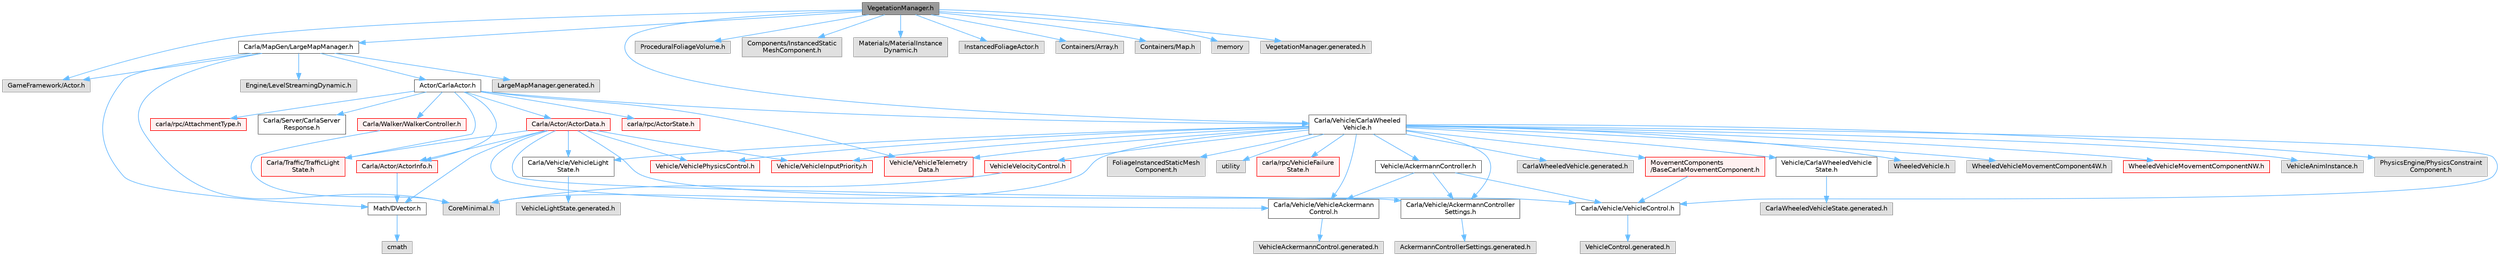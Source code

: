 digraph "VegetationManager.h"
{
 // INTERACTIVE_SVG=YES
 // LATEX_PDF_SIZE
  bgcolor="transparent";
  edge [fontname=Helvetica,fontsize=10,labelfontname=Helvetica,labelfontsize=10];
  node [fontname=Helvetica,fontsize=10,shape=box,height=0.2,width=0.4];
  Node1 [id="Node000001",label="VegetationManager.h",height=0.2,width=0.4,color="gray40", fillcolor="grey60", style="filled", fontcolor="black",tooltip=" "];
  Node1 -> Node2 [id="edge1_Node000001_Node000002",color="steelblue1",style="solid",tooltip=" "];
  Node2 [id="Node000002",label="GameFramework/Actor.h",height=0.2,width=0.4,color="grey60", fillcolor="#E0E0E0", style="filled",tooltip=" "];
  Node1 -> Node3 [id="edge2_Node000001_Node000003",color="steelblue1",style="solid",tooltip=" "];
  Node3 [id="Node000003",label="ProceduralFoliageVolume.h",height=0.2,width=0.4,color="grey60", fillcolor="#E0E0E0", style="filled",tooltip=" "];
  Node1 -> Node4 [id="edge3_Node000001_Node000004",color="steelblue1",style="solid",tooltip=" "];
  Node4 [id="Node000004",label="Components/InstancedStatic\lMeshComponent.h",height=0.2,width=0.4,color="grey60", fillcolor="#E0E0E0", style="filled",tooltip=" "];
  Node1 -> Node5 [id="edge4_Node000001_Node000005",color="steelblue1",style="solid",tooltip=" "];
  Node5 [id="Node000005",label="Materials/MaterialInstance\lDynamic.h",height=0.2,width=0.4,color="grey60", fillcolor="#E0E0E0", style="filled",tooltip=" "];
  Node1 -> Node6 [id="edge5_Node000001_Node000006",color="steelblue1",style="solid",tooltip=" "];
  Node6 [id="Node000006",label="InstancedFoliageActor.h",height=0.2,width=0.4,color="grey60", fillcolor="#E0E0E0", style="filled",tooltip=" "];
  Node1 -> Node7 [id="edge6_Node000001_Node000007",color="steelblue1",style="solid",tooltip=" "];
  Node7 [id="Node000007",label="Containers/Array.h",height=0.2,width=0.4,color="grey60", fillcolor="#E0E0E0", style="filled",tooltip=" "];
  Node1 -> Node8 [id="edge7_Node000001_Node000008",color="steelblue1",style="solid",tooltip=" "];
  Node8 [id="Node000008",label="Containers/Map.h",height=0.2,width=0.4,color="grey60", fillcolor="#E0E0E0", style="filled",tooltip=" "];
  Node1 -> Node9 [id="edge8_Node000001_Node000009",color="steelblue1",style="solid",tooltip=" "];
  Node9 [id="Node000009",label="Carla/MapGen/LargeMapManager.h",height=0.2,width=0.4,color="grey40", fillcolor="white", style="filled",URL="$d3/d30/LargeMapManager_8h.html",tooltip=" "];
  Node9 -> Node10 [id="edge9_Node000009_Node000010",color="steelblue1",style="solid",tooltip=" "];
  Node10 [id="Node000010",label="CoreMinimal.h",height=0.2,width=0.4,color="grey60", fillcolor="#E0E0E0", style="filled",tooltip=" "];
  Node9 -> Node11 [id="edge10_Node000009_Node000011",color="steelblue1",style="solid",tooltip=" "];
  Node11 [id="Node000011",label="Actor/CarlaActor.h",height=0.2,width=0.4,color="grey40", fillcolor="white", style="filled",URL="$de/d36/CarlaActor_8h.html",tooltip=" "];
  Node11 -> Node12 [id="edge11_Node000011_Node000012",color="steelblue1",style="solid",tooltip=" "];
  Node12 [id="Node000012",label="Carla/Actor/ActorInfo.h",height=0.2,width=0.4,color="red", fillcolor="#FFF0F0", style="filled",URL="$d0/d4e/ActorInfo_8h.html",tooltip=" "];
  Node12 -> Node43 [id="edge12_Node000012_Node000043",color="steelblue1",style="solid",tooltip=" "];
  Node43 [id="Node000043",label="Math/DVector.h",height=0.2,width=0.4,color="grey40", fillcolor="white", style="filled",URL="$d5/d94/DVector_8h.html",tooltip=" "];
  Node43 -> Node44 [id="edge13_Node000043_Node000044",color="steelblue1",style="solid",tooltip=" "];
  Node44 [id="Node000044",label="cmath",height=0.2,width=0.4,color="grey60", fillcolor="#E0E0E0", style="filled",tooltip=" "];
  Node11 -> Node68 [id="edge14_Node000011_Node000068",color="steelblue1",style="solid",tooltip=" "];
  Node68 [id="Node000068",label="Carla/Actor/ActorData.h",height=0.2,width=0.4,color="red", fillcolor="#FFF0F0", style="filled",URL="$de/d7d/ActorData_8h.html",tooltip=" "];
  Node68 -> Node12 [id="edge15_Node000068_Node000012",color="steelblue1",style="solid",tooltip=" "];
  Node68 -> Node43 [id="edge16_Node000068_Node000043",color="steelblue1",style="solid",tooltip=" "];
  Node68 -> Node69 [id="edge17_Node000068_Node000069",color="steelblue1",style="solid",tooltip=" "];
  Node69 [id="Node000069",label="Carla/Vehicle/AckermannController\lSettings.h",height=0.2,width=0.4,color="grey40", fillcolor="white", style="filled",URL="$df/d92/Unreal_2CarlaUE4_2Plugins_2Carla_2Source_2Carla_2Vehicle_2AckermannControllerSettings_8h.html",tooltip=" "];
  Node69 -> Node70 [id="edge18_Node000069_Node000070",color="steelblue1",style="solid",tooltip=" "];
  Node70 [id="Node000070",label="AckermannControllerSettings.generated.h",height=0.2,width=0.4,color="grey60", fillcolor="#E0E0E0", style="filled",tooltip=" "];
  Node68 -> Node71 [id="edge19_Node000068_Node000071",color="steelblue1",style="solid",tooltip=" "];
  Node71 [id="Node000071",label="Carla/Vehicle/VehicleAckermann\lControl.h",height=0.2,width=0.4,color="grey40", fillcolor="white", style="filled",URL="$d7/d1a/Unreal_2CarlaUE4_2Plugins_2Carla_2Source_2Carla_2Vehicle_2VehicleAckermannControl_8h.html",tooltip=" "];
  Node71 -> Node72 [id="edge20_Node000071_Node000072",color="steelblue1",style="solid",tooltip=" "];
  Node72 [id="Node000072",label="VehicleAckermannControl.generated.h",height=0.2,width=0.4,color="grey60", fillcolor="#E0E0E0", style="filled",tooltip=" "];
  Node68 -> Node73 [id="edge21_Node000068_Node000073",color="steelblue1",style="solid",tooltip=" "];
  Node73 [id="Node000073",label="Carla/Vehicle/VehicleControl.h",height=0.2,width=0.4,color="grey40", fillcolor="white", style="filled",URL="$d4/dbd/Unreal_2CarlaUE4_2Plugins_2Carla_2Source_2Carla_2Vehicle_2VehicleControl_8h.html",tooltip=" "];
  Node73 -> Node74 [id="edge22_Node000073_Node000074",color="steelblue1",style="solid",tooltip=" "];
  Node74 [id="Node000074",label="VehicleControl.generated.h",height=0.2,width=0.4,color="grey60", fillcolor="#E0E0E0", style="filled",tooltip=" "];
  Node68 -> Node75 [id="edge23_Node000068_Node000075",color="steelblue1",style="solid",tooltip=" "];
  Node75 [id="Node000075",label="Carla/Vehicle/VehicleLight\lState.h",height=0.2,width=0.4,color="grey40", fillcolor="white", style="filled",URL="$d6/d6c/Unreal_2CarlaUE4_2Plugins_2Carla_2Source_2Carla_2Vehicle_2VehicleLightState_8h.html",tooltip=" "];
  Node75 -> Node76 [id="edge24_Node000075_Node000076",color="steelblue1",style="solid",tooltip=" "];
  Node76 [id="Node000076",label="VehicleLightState.generated.h",height=0.2,width=0.4,color="grey60", fillcolor="#E0E0E0", style="filled",tooltip=" "];
  Node68 -> Node77 [id="edge25_Node000068_Node000077",color="steelblue1",style="solid",tooltip=" "];
  Node77 [id="Node000077",label="Vehicle/VehicleInputPriority.h",height=0.2,width=0.4,color="red", fillcolor="#FFF0F0", style="filled",URL="$db/d8b/VehicleInputPriority_8h.html",tooltip=" "];
  Node68 -> Node79 [id="edge26_Node000068_Node000079",color="steelblue1",style="solid",tooltip=" "];
  Node79 [id="Node000079",label="Vehicle/VehiclePhysicsControl.h",height=0.2,width=0.4,color="red", fillcolor="#FFF0F0", style="filled",URL="$d3/d90/Unreal_2CarlaUE4_2Plugins_2Carla_2Source_2Carla_2Vehicle_2VehiclePhysicsControl_8h.html",tooltip=" "];
  Node68 -> Node167 [id="edge27_Node000068_Node000167",color="steelblue1",style="solid",tooltip=" "];
  Node167 [id="Node000167",label="Carla/Traffic/TrafficLight\lState.h",height=0.2,width=0.4,color="red", fillcolor="#FFF0F0", style="filled",URL="$df/d9b/Unreal_2CarlaUE4_2Plugins_2Carla_2Source_2Carla_2Traffic_2TrafficLightState_8h.html",tooltip=" "];
  Node11 -> Node169 [id="edge28_Node000011_Node000169",color="steelblue1",style="solid",tooltip=" "];
  Node169 [id="Node000169",label="Carla/Vehicle/CarlaWheeled\lVehicle.h",height=0.2,width=0.4,color="grey40", fillcolor="white", style="filled",URL="$d3/d00/CarlaWheeledVehicle_8h.html",tooltip=" "];
  Node169 -> Node170 [id="edge29_Node000169_Node000170",color="steelblue1",style="solid",tooltip=" "];
  Node170 [id="Node000170",label="WheeledVehicle.h",height=0.2,width=0.4,color="grey60", fillcolor="#E0E0E0", style="filled",tooltip=" "];
  Node169 -> Node171 [id="edge30_Node000169_Node000171",color="steelblue1",style="solid",tooltip=" "];
  Node171 [id="Node000171",label="Vehicle/AckermannController.h",height=0.2,width=0.4,color="grey40", fillcolor="white", style="filled",URL="$d0/d4d/AckermannController_8h.html",tooltip=" "];
  Node171 -> Node69 [id="edge31_Node000171_Node000069",color="steelblue1",style="solid",tooltip=" "];
  Node171 -> Node71 [id="edge32_Node000171_Node000071",color="steelblue1",style="solid",tooltip=" "];
  Node171 -> Node73 [id="edge33_Node000171_Node000073",color="steelblue1",style="solid",tooltip=" "];
  Node169 -> Node69 [id="edge34_Node000169_Node000069",color="steelblue1",style="solid",tooltip=" "];
  Node169 -> Node172 [id="edge35_Node000169_Node000172",color="steelblue1",style="solid",tooltip=" "];
  Node172 [id="Node000172",label="Vehicle/CarlaWheeledVehicle\lState.h",height=0.2,width=0.4,color="grey40", fillcolor="white", style="filled",URL="$d7/dab/CarlaWheeledVehicleState_8h.html",tooltip=" "];
  Node172 -> Node173 [id="edge36_Node000172_Node000173",color="steelblue1",style="solid",tooltip=" "];
  Node173 [id="Node000173",label="CarlaWheeledVehicleState.generated.h",height=0.2,width=0.4,color="grey60", fillcolor="#E0E0E0", style="filled",tooltip=" "];
  Node169 -> Node71 [id="edge37_Node000169_Node000071",color="steelblue1",style="solid",tooltip=" "];
  Node169 -> Node73 [id="edge38_Node000169_Node000073",color="steelblue1",style="solid",tooltip=" "];
  Node169 -> Node75 [id="edge39_Node000169_Node000075",color="steelblue1",style="solid",tooltip=" "];
  Node169 -> Node77 [id="edge40_Node000169_Node000077",color="steelblue1",style="solid",tooltip=" "];
  Node169 -> Node79 [id="edge41_Node000169_Node000079",color="steelblue1",style="solid",tooltip=" "];
  Node169 -> Node174 [id="edge42_Node000169_Node000174",color="steelblue1",style="solid",tooltip=" "];
  Node174 [id="Node000174",label="Vehicle/VehicleTelemetry\lData.h",height=0.2,width=0.4,color="red", fillcolor="#FFF0F0", style="filled",URL="$de/dcb/Unreal_2CarlaUE4_2Plugins_2Carla_2Source_2Carla_2Vehicle_2VehicleTelemetryData_8h.html",tooltip=" "];
  Node169 -> Node176 [id="edge43_Node000169_Node000176",color="steelblue1",style="solid",tooltip=" "];
  Node176 [id="Node000176",label="VehicleVelocityControl.h",height=0.2,width=0.4,color="red", fillcolor="#FFF0F0", style="filled",URL="$d6/df3/VehicleVelocityControl_8h.html",tooltip=" "];
  Node176 -> Node10 [id="edge44_Node000176_Node000010",color="steelblue1",style="solid",tooltip=" "];
  Node169 -> Node179 [id="edge45_Node000169_Node000179",color="steelblue1",style="solid",tooltip=" "];
  Node179 [id="Node000179",label="WheeledVehicleMovementComponent4W.h",height=0.2,width=0.4,color="grey60", fillcolor="#E0E0E0", style="filled",tooltip=" "];
  Node169 -> Node180 [id="edge46_Node000169_Node000180",color="steelblue1",style="solid",tooltip=" "];
  Node180 [id="Node000180",label="WheeledVehicleMovementComponentNW.h",height=0.2,width=0.4,color="red", fillcolor="#FFF0F0", style="filled",URL="$d0/d34/WheeledVehicleMovementComponentNW_8h.html",tooltip=" "];
  Node169 -> Node184 [id="edge47_Node000169_Node000184",color="steelblue1",style="solid",tooltip=" "];
  Node184 [id="Node000184",label="VehicleAnimInstance.h",height=0.2,width=0.4,color="grey60", fillcolor="#E0E0E0", style="filled",tooltip=" "];
  Node169 -> Node185 [id="edge48_Node000169_Node000185",color="steelblue1",style="solid",tooltip=" "];
  Node185 [id="Node000185",label="PhysicsEngine/PhysicsConstraint\lComponent.h",height=0.2,width=0.4,color="grey60", fillcolor="#E0E0E0", style="filled",tooltip=" "];
  Node169 -> Node186 [id="edge49_Node000169_Node000186",color="steelblue1",style="solid",tooltip=" "];
  Node186 [id="Node000186",label="MovementComponents\l/BaseCarlaMovementComponent.h",height=0.2,width=0.4,color="red", fillcolor="#FFF0F0", style="filled",URL="$d6/d10/BaseCarlaMovementComponent_8h.html",tooltip=" "];
  Node186 -> Node73 [id="edge50_Node000186_Node000073",color="steelblue1",style="solid",tooltip=" "];
  Node169 -> Node189 [id="edge51_Node000169_Node000189",color="steelblue1",style="solid",tooltip=" "];
  Node189 [id="Node000189",label="FoliageInstancedStaticMesh\lComponent.h",height=0.2,width=0.4,color="grey60", fillcolor="#E0E0E0", style="filled",tooltip=" "];
  Node169 -> Node10 [id="edge52_Node000169_Node000010",color="steelblue1",style="solid",tooltip=" "];
  Node169 -> Node52 [id="edge53_Node000169_Node000052",color="steelblue1",style="solid",tooltip=" "];
  Node52 [id="Node000052",label="utility",height=0.2,width=0.4,color="grey60", fillcolor="#E0E0E0", style="filled",tooltip=" "];
  Node169 -> Node110 [id="edge54_Node000169_Node000110",color="steelblue1",style="solid",tooltip=" "];
  Node110 [id="Node000110",label="carla/rpc/VehicleFailure\lState.h",height=0.2,width=0.4,color="red", fillcolor="#FFF0F0", style="filled",URL="$d6/dac/VehicleFailureState_8h.html",tooltip=" "];
  Node169 -> Node190 [id="edge55_Node000169_Node000190",color="steelblue1",style="solid",tooltip=" "];
  Node190 [id="Node000190",label="CarlaWheeledVehicle.generated.h",height=0.2,width=0.4,color="grey60", fillcolor="#E0E0E0", style="filled",tooltip=" "];
  Node11 -> Node174 [id="edge56_Node000011_Node000174",color="steelblue1",style="solid",tooltip=" "];
  Node11 -> Node191 [id="edge57_Node000011_Node000191",color="steelblue1",style="solid",tooltip=" "];
  Node191 [id="Node000191",label="Carla/Walker/WalkerController.h",height=0.2,width=0.4,color="red", fillcolor="#FFF0F0", style="filled",URL="$da/d52/WalkerController_8h.html",tooltip=" "];
  Node191 -> Node10 [id="edge58_Node000191_Node000010",color="steelblue1",style="solid",tooltip=" "];
  Node11 -> Node167 [id="edge59_Node000011_Node000167",color="steelblue1",style="solid",tooltip=" "];
  Node11 -> Node109 [id="edge60_Node000011_Node000109",color="steelblue1",style="solid",tooltip=" "];
  Node109 [id="Node000109",label="carla/rpc/ActorState.h",height=0.2,width=0.4,color="red", fillcolor="#FFF0F0", style="filled",URL="$d5/d30/rpc_2ActorState_8h.html",tooltip=" "];
  Node11 -> Node200 [id="edge61_Node000011_Node000200",color="steelblue1",style="solid",tooltip=" "];
  Node200 [id="Node000200",label="carla/rpc/AttachmentType.h",height=0.2,width=0.4,color="red", fillcolor="#FFF0F0", style="filled",URL="$d9/df7/AttachmentType_8h.html",tooltip=" "];
  Node11 -> Node201 [id="edge62_Node000011_Node000201",color="steelblue1",style="solid",tooltip=" "];
  Node201 [id="Node000201",label="Carla/Server/CarlaServer\lResponse.h",height=0.2,width=0.4,color="grey40", fillcolor="white", style="filled",URL="$dd/d3e/CarlaServerResponse_8h.html",tooltip=" "];
  Node9 -> Node2 [id="edge63_Node000009_Node000002",color="steelblue1",style="solid",tooltip=" "];
  Node9 -> Node202 [id="edge64_Node000009_Node000202",color="steelblue1",style="solid",tooltip=" "];
  Node202 [id="Node000202",label="Engine/LevelStreamingDynamic.h",height=0.2,width=0.4,color="grey60", fillcolor="#E0E0E0", style="filled",tooltip=" "];
  Node9 -> Node43 [id="edge65_Node000009_Node000043",color="steelblue1",style="solid",tooltip=" "];
  Node9 -> Node203 [id="edge66_Node000009_Node000203",color="steelblue1",style="solid",tooltip=" "];
  Node203 [id="Node000203",label="LargeMapManager.generated.h",height=0.2,width=0.4,color="grey60", fillcolor="#E0E0E0", style="filled",tooltip=" "];
  Node1 -> Node169 [id="edge67_Node000001_Node000169",color="steelblue1",style="solid",tooltip=" "];
  Node1 -> Node39 [id="edge68_Node000001_Node000039",color="steelblue1",style="solid",tooltip=" "];
  Node39 [id="Node000039",label="memory",height=0.2,width=0.4,color="grey60", fillcolor="#E0E0E0", style="filled",tooltip=" "];
  Node1 -> Node204 [id="edge69_Node000001_Node000204",color="steelblue1",style="solid",tooltip=" "];
  Node204 [id="Node000204",label="VegetationManager.generated.h",height=0.2,width=0.4,color="grey60", fillcolor="#E0E0E0", style="filled",tooltip=" "];
}
